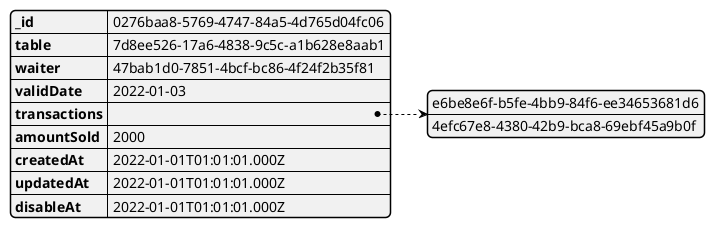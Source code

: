 @startjson
{
    "_id": "0276baa8-5769-4747-84a5-4d765d04fc06",
    "table": "7d8ee526-17a6-4838-9c5c-a1b628e8aab1",
    "waiter": "47bab1d0-7851-4bcf-bc86-4f24f2b35f81",
    "validDate": "2022-01-03",
    "transactions": ["e6be8e6f-b5fe-4bb9-84f6-ee34653681d6", "4efc67e8-4380-42b9-bca8-69ebf45a9b0f"],
    "amountSold": 2000,
    "createdAt": "2022-01-01T01:01:01.000Z",
    "updatedAt": "2022-01-01T01:01:01.000Z",
    "disableAt": "2022-01-01T01:01:01.000Z"
}
@endjson
